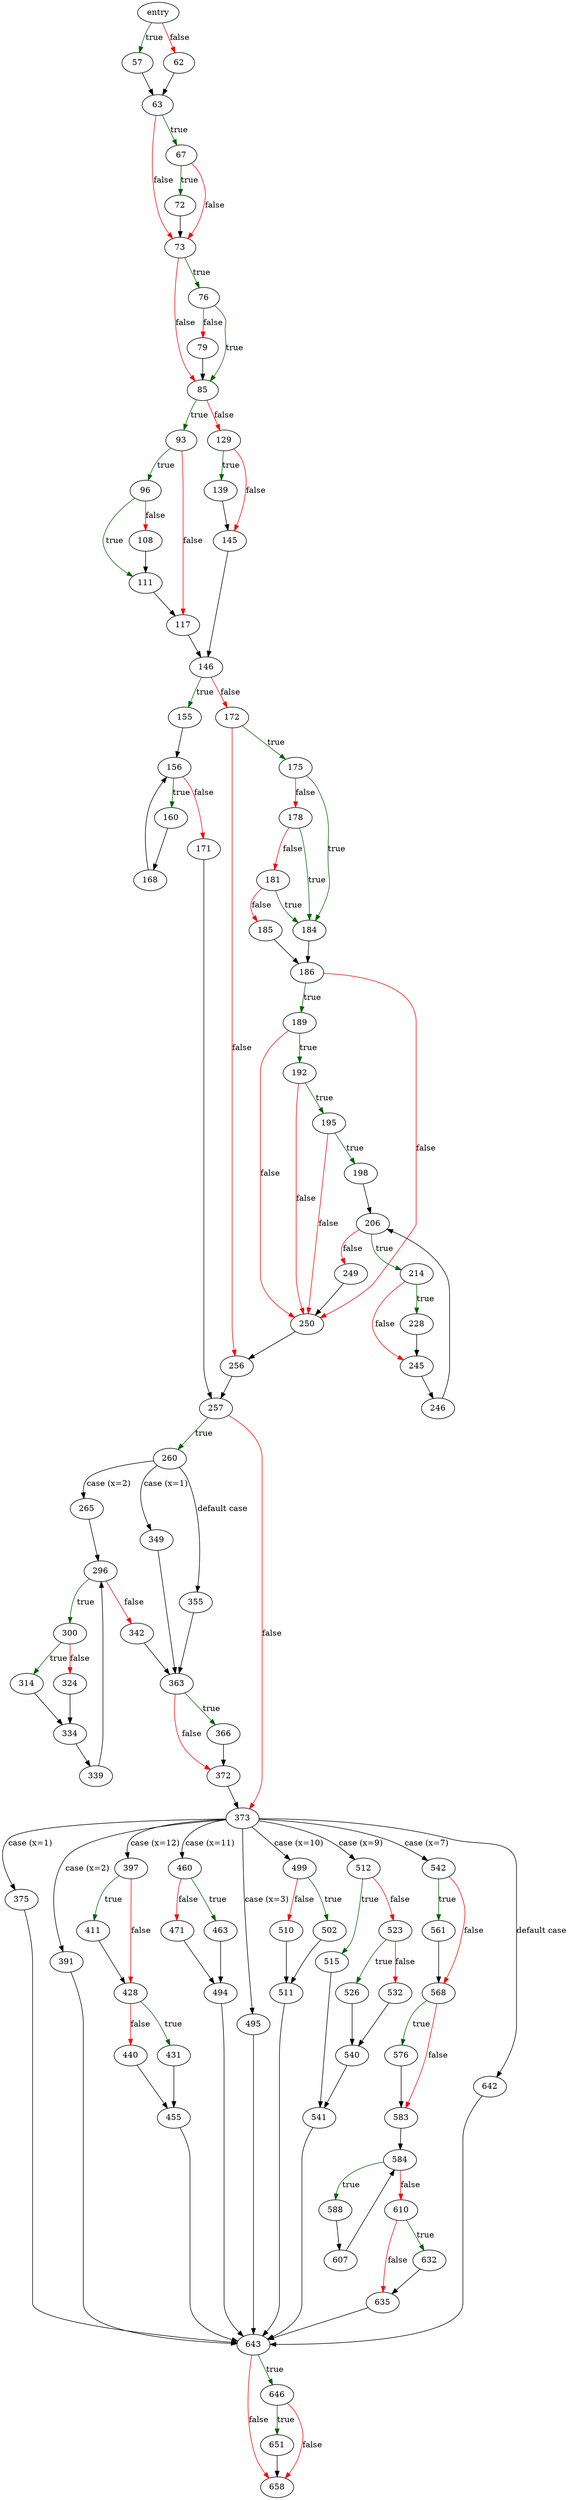 digraph "selectInnerLoop" {
	// Node definitions.
	9 [label=entry];
	57;
	62;
	63;
	67;
	72;
	73;
	76;
	79;
	85;
	93;
	96;
	108;
	111;
	117;
	129;
	139;
	145;
	146;
	155;
	156;
	160;
	168;
	171;
	172;
	175;
	178;
	181;
	184;
	185;
	186;
	189;
	192;
	195;
	198;
	206;
	214;
	228;
	245;
	246;
	249;
	250;
	256;
	257;
	260;
	265;
	296;
	300;
	314;
	324;
	334;
	339;
	342;
	349;
	355;
	363;
	366;
	372;
	373;
	375;
	391;
	397;
	411;
	428;
	431;
	440;
	455;
	460;
	463;
	471;
	494;
	495;
	499;
	502;
	510;
	511;
	512;
	515;
	523;
	526;
	532;
	540;
	541;
	542;
	561;
	568;
	576;
	583;
	584;
	588;
	607;
	610;
	632;
	635;
	642;
	643;
	646;
	651;
	658;

	// Edge definitions.
	9 -> 57 [
		color=darkgreen
		label=true
	];
	9 -> 62 [
		color=red
		label=false
	];
	57 -> 63;
	62 -> 63;
	63 -> 67 [
		color=darkgreen
		label=true
	];
	63 -> 73 [
		color=red
		label=false
	];
	67 -> 72 [
		color=darkgreen
		label=true
	];
	67 -> 73 [
		color=red
		label=false
	];
	72 -> 73;
	73 -> 76 [
		color=darkgreen
		label=true
	];
	73 -> 85 [
		color=red
		label=false
	];
	76 -> 79 [
		color=red
		label=false
	];
	76 -> 85 [
		color=darkgreen
		label=true
	];
	79 -> 85;
	85 -> 93 [
		color=darkgreen
		label=true
	];
	85 -> 129 [
		color=red
		label=false
	];
	93 -> 96 [
		color=darkgreen
		label=true
	];
	93 -> 117 [
		color=red
		label=false
	];
	96 -> 108 [
		color=red
		label=false
	];
	96 -> 111 [
		color=darkgreen
		label=true
	];
	108 -> 111;
	111 -> 117;
	117 -> 146;
	129 -> 139 [
		color=darkgreen
		label=true
	];
	129 -> 145 [
		color=red
		label=false
	];
	139 -> 145;
	145 -> 146;
	146 -> 155 [
		color=darkgreen
		label=true
	];
	146 -> 172 [
		color=red
		label=false
	];
	155 -> 156;
	156 -> 160 [
		color=darkgreen
		label=true
	];
	156 -> 171 [
		color=red
		label=false
	];
	160 -> 168;
	168 -> 156;
	171 -> 257;
	172 -> 175 [
		color=darkgreen
		label=true
	];
	172 -> 256 [
		color=red
		label=false
	];
	175 -> 178 [
		color=red
		label=false
	];
	175 -> 184 [
		color=darkgreen
		label=true
	];
	178 -> 181 [
		color=red
		label=false
	];
	178 -> 184 [
		color=darkgreen
		label=true
	];
	181 -> 184 [
		color=darkgreen
		label=true
	];
	181 -> 185 [
		color=red
		label=false
	];
	184 -> 186;
	185 -> 186;
	186 -> 189 [
		color=darkgreen
		label=true
	];
	186 -> 250 [
		color=red
		label=false
	];
	189 -> 192 [
		color=darkgreen
		label=true
	];
	189 -> 250 [
		color=red
		label=false
	];
	192 -> 195 [
		color=darkgreen
		label=true
	];
	192 -> 250 [
		color=red
		label=false
	];
	195 -> 198 [
		color=darkgreen
		label=true
	];
	195 -> 250 [
		color=red
		label=false
	];
	198 -> 206;
	206 -> 214 [
		color=darkgreen
		label=true
	];
	206 -> 249 [
		color=red
		label=false
	];
	214 -> 228 [
		color=darkgreen
		label=true
	];
	214 -> 245 [
		color=red
		label=false
	];
	228 -> 245;
	245 -> 246;
	246 -> 206;
	249 -> 250;
	250 -> 256;
	256 -> 257;
	257 -> 260 [
		color=darkgreen
		label=true
	];
	257 -> 373 [
		color=red
		label=false
	];
	260 -> 265 [label="case (x=2)"];
	260 -> 349 [label="case (x=1)"];
	260 -> 355 [label="default case"];
	265 -> 296;
	296 -> 300 [
		color=darkgreen
		label=true
	];
	296 -> 342 [
		color=red
		label=false
	];
	300 -> 314 [
		color=darkgreen
		label=true
	];
	300 -> 324 [
		color=red
		label=false
	];
	314 -> 334;
	324 -> 334;
	334 -> 339;
	339 -> 296;
	342 -> 363;
	349 -> 363;
	355 -> 363;
	363 -> 366 [
		color=darkgreen
		label=true
	];
	363 -> 372 [
		color=red
		label=false
	];
	366 -> 372;
	372 -> 373;
	373 -> 375 [label="case (x=1)"];
	373 -> 391 [label="case (x=2)"];
	373 -> 397 [label="case (x=12)"];
	373 -> 460 [label="case (x=11)"];
	373 -> 495 [label="case (x=3)"];
	373 -> 499 [label="case (x=10)"];
	373 -> 512 [label="case (x=9)"];
	373 -> 542 [label="case (x=7)"];
	373 -> 642 [label="default case"];
	375 -> 643;
	391 -> 643;
	397 -> 411 [
		color=darkgreen
		label=true
	];
	397 -> 428 [
		color=red
		label=false
	];
	411 -> 428;
	428 -> 431 [
		color=darkgreen
		label=true
	];
	428 -> 440 [
		color=red
		label=false
	];
	431 -> 455;
	440 -> 455;
	455 -> 643;
	460 -> 463 [
		color=darkgreen
		label=true
	];
	460 -> 471 [
		color=red
		label=false
	];
	463 -> 494;
	471 -> 494;
	494 -> 643;
	495 -> 643;
	499 -> 502 [
		color=darkgreen
		label=true
	];
	499 -> 510 [
		color=red
		label=false
	];
	502 -> 511;
	510 -> 511;
	511 -> 643;
	512 -> 515 [
		color=darkgreen
		label=true
	];
	512 -> 523 [
		color=red
		label=false
	];
	515 -> 541;
	523 -> 526 [
		color=darkgreen
		label=true
	];
	523 -> 532 [
		color=red
		label=false
	];
	526 -> 540;
	532 -> 540;
	540 -> 541;
	541 -> 643;
	542 -> 561 [
		color=darkgreen
		label=true
	];
	542 -> 568 [
		color=red
		label=false
	];
	561 -> 568;
	568 -> 576 [
		color=darkgreen
		label=true
	];
	568 -> 583 [
		color=red
		label=false
	];
	576 -> 583;
	583 -> 584;
	584 -> 588 [
		color=darkgreen
		label=true
	];
	584 -> 610 [
		color=red
		label=false
	];
	588 -> 607;
	607 -> 584;
	610 -> 632 [
		color=darkgreen
		label=true
	];
	610 -> 635 [
		color=red
		label=false
	];
	632 -> 635;
	635 -> 643;
	642 -> 643;
	643 -> 646 [
		color=darkgreen
		label=true
	];
	643 -> 658 [
		color=red
		label=false
	];
	646 -> 651 [
		color=darkgreen
		label=true
	];
	646 -> 658 [
		color=red
		label=false
	];
	651 -> 658;
}